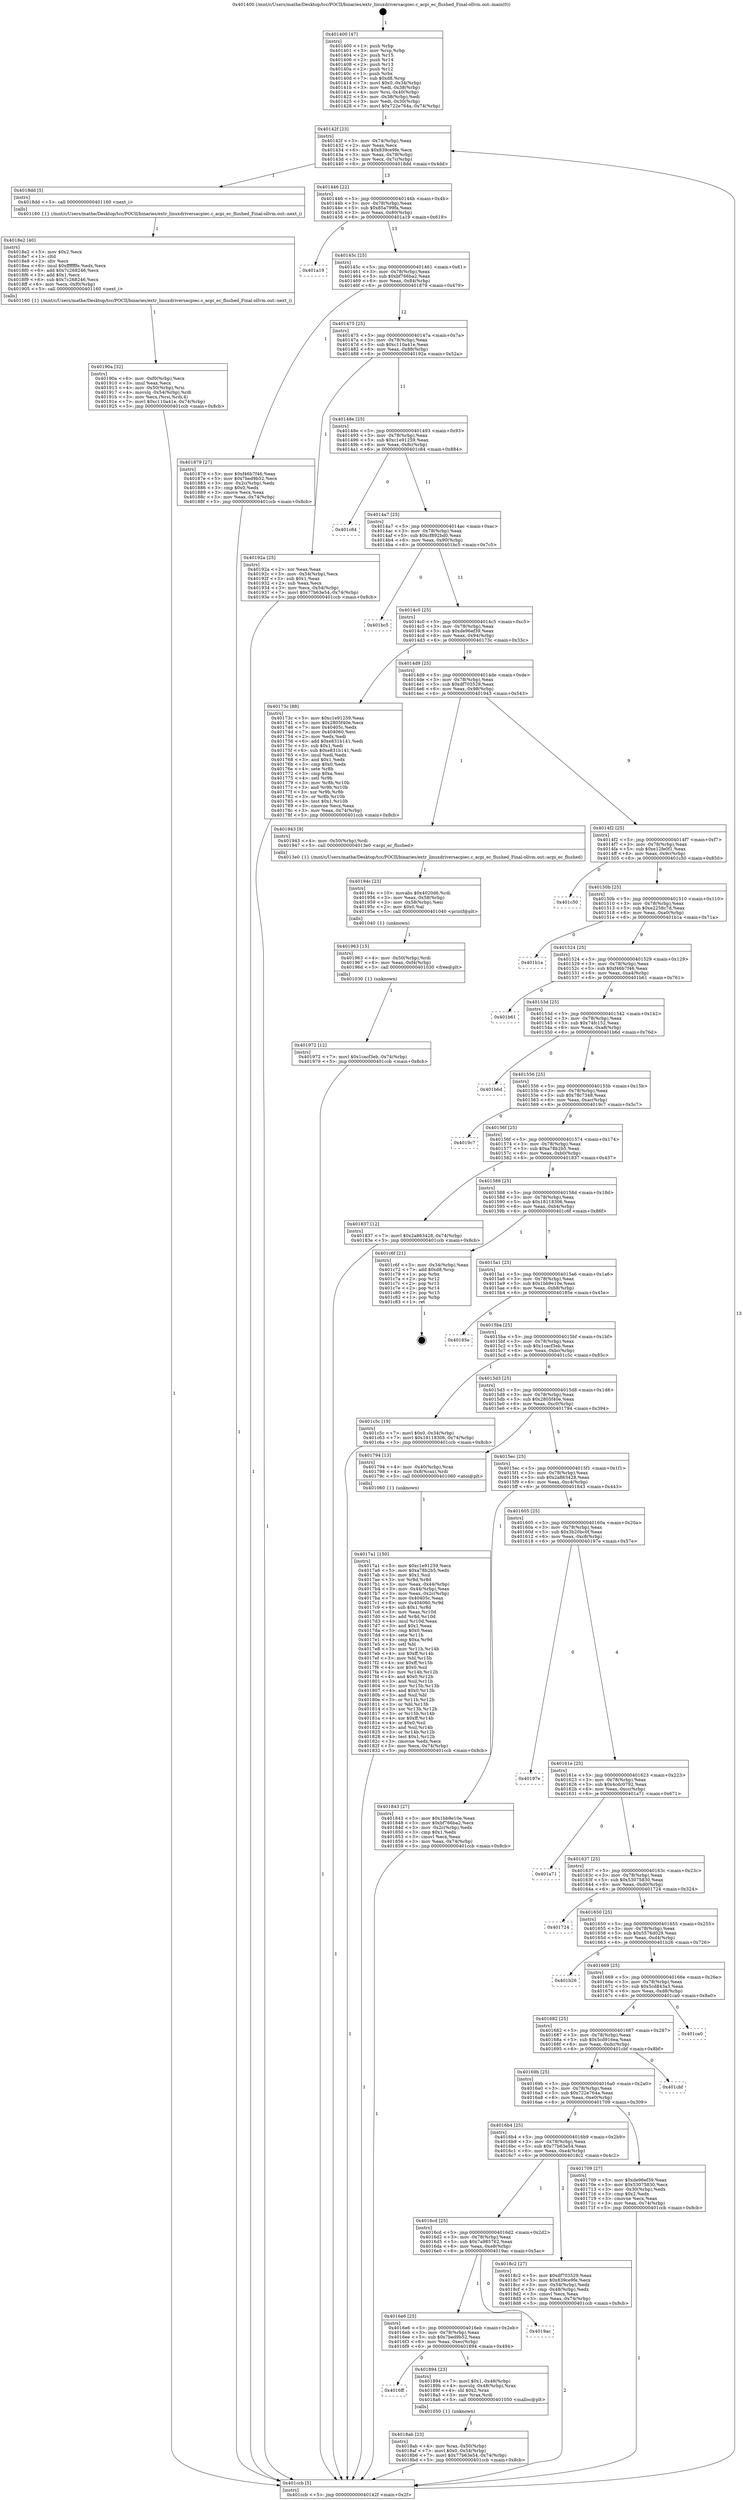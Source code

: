 digraph "0x401400" {
  label = "0x401400 (/mnt/c/Users/mathe/Desktop/tcc/POCII/binaries/extr_linuxdriversacpiec.c_acpi_ec_flushed_Final-ollvm.out::main(0))"
  labelloc = "t"
  node[shape=record]

  Entry [label="",width=0.3,height=0.3,shape=circle,fillcolor=black,style=filled]
  "0x40142f" [label="{
     0x40142f [23]\l
     | [instrs]\l
     &nbsp;&nbsp;0x40142f \<+3\>: mov -0x74(%rbp),%eax\l
     &nbsp;&nbsp;0x401432 \<+2\>: mov %eax,%ecx\l
     &nbsp;&nbsp;0x401434 \<+6\>: sub $0x839ce9fe,%ecx\l
     &nbsp;&nbsp;0x40143a \<+3\>: mov %eax,-0x78(%rbp)\l
     &nbsp;&nbsp;0x40143d \<+3\>: mov %ecx,-0x7c(%rbp)\l
     &nbsp;&nbsp;0x401440 \<+6\>: je 00000000004018dd \<main+0x4dd\>\l
  }"]
  "0x4018dd" [label="{
     0x4018dd [5]\l
     | [instrs]\l
     &nbsp;&nbsp;0x4018dd \<+5\>: call 0000000000401160 \<next_i\>\l
     | [calls]\l
     &nbsp;&nbsp;0x401160 \{1\} (/mnt/c/Users/mathe/Desktop/tcc/POCII/binaries/extr_linuxdriversacpiec.c_acpi_ec_flushed_Final-ollvm.out::next_i)\l
  }"]
  "0x401446" [label="{
     0x401446 [22]\l
     | [instrs]\l
     &nbsp;&nbsp;0x401446 \<+5\>: jmp 000000000040144b \<main+0x4b\>\l
     &nbsp;&nbsp;0x40144b \<+3\>: mov -0x78(%rbp),%eax\l
     &nbsp;&nbsp;0x40144e \<+5\>: sub $0x85a799fa,%eax\l
     &nbsp;&nbsp;0x401453 \<+3\>: mov %eax,-0x80(%rbp)\l
     &nbsp;&nbsp;0x401456 \<+6\>: je 0000000000401a19 \<main+0x619\>\l
  }"]
  Exit [label="",width=0.3,height=0.3,shape=circle,fillcolor=black,style=filled,peripheries=2]
  "0x401a19" [label="{
     0x401a19\l
  }", style=dashed]
  "0x40145c" [label="{
     0x40145c [25]\l
     | [instrs]\l
     &nbsp;&nbsp;0x40145c \<+5\>: jmp 0000000000401461 \<main+0x61\>\l
     &nbsp;&nbsp;0x401461 \<+3\>: mov -0x78(%rbp),%eax\l
     &nbsp;&nbsp;0x401464 \<+5\>: sub $0xbf766ba2,%eax\l
     &nbsp;&nbsp;0x401469 \<+6\>: mov %eax,-0x84(%rbp)\l
     &nbsp;&nbsp;0x40146f \<+6\>: je 0000000000401879 \<main+0x479\>\l
  }"]
  "0x401972" [label="{
     0x401972 [12]\l
     | [instrs]\l
     &nbsp;&nbsp;0x401972 \<+7\>: movl $0x1cacf3eb,-0x74(%rbp)\l
     &nbsp;&nbsp;0x401979 \<+5\>: jmp 0000000000401ccb \<main+0x8cb\>\l
  }"]
  "0x401879" [label="{
     0x401879 [27]\l
     | [instrs]\l
     &nbsp;&nbsp;0x401879 \<+5\>: mov $0xf46b7f46,%eax\l
     &nbsp;&nbsp;0x40187e \<+5\>: mov $0x7bed9b52,%ecx\l
     &nbsp;&nbsp;0x401883 \<+3\>: mov -0x2c(%rbp),%edx\l
     &nbsp;&nbsp;0x401886 \<+3\>: cmp $0x0,%edx\l
     &nbsp;&nbsp;0x401889 \<+3\>: cmove %ecx,%eax\l
     &nbsp;&nbsp;0x40188c \<+3\>: mov %eax,-0x74(%rbp)\l
     &nbsp;&nbsp;0x40188f \<+5\>: jmp 0000000000401ccb \<main+0x8cb\>\l
  }"]
  "0x401475" [label="{
     0x401475 [25]\l
     | [instrs]\l
     &nbsp;&nbsp;0x401475 \<+5\>: jmp 000000000040147a \<main+0x7a\>\l
     &nbsp;&nbsp;0x40147a \<+3\>: mov -0x78(%rbp),%eax\l
     &nbsp;&nbsp;0x40147d \<+5\>: sub $0xc110a41e,%eax\l
     &nbsp;&nbsp;0x401482 \<+6\>: mov %eax,-0x88(%rbp)\l
     &nbsp;&nbsp;0x401488 \<+6\>: je 000000000040192a \<main+0x52a\>\l
  }"]
  "0x401963" [label="{
     0x401963 [15]\l
     | [instrs]\l
     &nbsp;&nbsp;0x401963 \<+4\>: mov -0x50(%rbp),%rdi\l
     &nbsp;&nbsp;0x401967 \<+6\>: mov %eax,-0xf4(%rbp)\l
     &nbsp;&nbsp;0x40196d \<+5\>: call 0000000000401030 \<free@plt\>\l
     | [calls]\l
     &nbsp;&nbsp;0x401030 \{1\} (unknown)\l
  }"]
  "0x40192a" [label="{
     0x40192a [25]\l
     | [instrs]\l
     &nbsp;&nbsp;0x40192a \<+2\>: xor %eax,%eax\l
     &nbsp;&nbsp;0x40192c \<+3\>: mov -0x54(%rbp),%ecx\l
     &nbsp;&nbsp;0x40192f \<+3\>: sub $0x1,%eax\l
     &nbsp;&nbsp;0x401932 \<+2\>: sub %eax,%ecx\l
     &nbsp;&nbsp;0x401934 \<+3\>: mov %ecx,-0x54(%rbp)\l
     &nbsp;&nbsp;0x401937 \<+7\>: movl $0x77b63e54,-0x74(%rbp)\l
     &nbsp;&nbsp;0x40193e \<+5\>: jmp 0000000000401ccb \<main+0x8cb\>\l
  }"]
  "0x40148e" [label="{
     0x40148e [25]\l
     | [instrs]\l
     &nbsp;&nbsp;0x40148e \<+5\>: jmp 0000000000401493 \<main+0x93\>\l
     &nbsp;&nbsp;0x401493 \<+3\>: mov -0x78(%rbp),%eax\l
     &nbsp;&nbsp;0x401496 \<+5\>: sub $0xc1e91259,%eax\l
     &nbsp;&nbsp;0x40149b \<+6\>: mov %eax,-0x8c(%rbp)\l
     &nbsp;&nbsp;0x4014a1 \<+6\>: je 0000000000401c84 \<main+0x884\>\l
  }"]
  "0x40194c" [label="{
     0x40194c [23]\l
     | [instrs]\l
     &nbsp;&nbsp;0x40194c \<+10\>: movabs $0x4020d6,%rdi\l
     &nbsp;&nbsp;0x401956 \<+3\>: mov %eax,-0x58(%rbp)\l
     &nbsp;&nbsp;0x401959 \<+3\>: mov -0x58(%rbp),%esi\l
     &nbsp;&nbsp;0x40195c \<+2\>: mov $0x0,%al\l
     &nbsp;&nbsp;0x40195e \<+5\>: call 0000000000401040 \<printf@plt\>\l
     | [calls]\l
     &nbsp;&nbsp;0x401040 \{1\} (unknown)\l
  }"]
  "0x401c84" [label="{
     0x401c84\l
  }", style=dashed]
  "0x4014a7" [label="{
     0x4014a7 [25]\l
     | [instrs]\l
     &nbsp;&nbsp;0x4014a7 \<+5\>: jmp 00000000004014ac \<main+0xac\>\l
     &nbsp;&nbsp;0x4014ac \<+3\>: mov -0x78(%rbp),%eax\l
     &nbsp;&nbsp;0x4014af \<+5\>: sub $0xcf892bd0,%eax\l
     &nbsp;&nbsp;0x4014b4 \<+6\>: mov %eax,-0x90(%rbp)\l
     &nbsp;&nbsp;0x4014ba \<+6\>: je 0000000000401bc5 \<main+0x7c5\>\l
  }"]
  "0x40190a" [label="{
     0x40190a [32]\l
     | [instrs]\l
     &nbsp;&nbsp;0x40190a \<+6\>: mov -0xf0(%rbp),%ecx\l
     &nbsp;&nbsp;0x401910 \<+3\>: imul %eax,%ecx\l
     &nbsp;&nbsp;0x401913 \<+4\>: mov -0x50(%rbp),%rsi\l
     &nbsp;&nbsp;0x401917 \<+4\>: movslq -0x54(%rbp),%rdi\l
     &nbsp;&nbsp;0x40191b \<+3\>: mov %ecx,(%rsi,%rdi,4)\l
     &nbsp;&nbsp;0x40191e \<+7\>: movl $0xc110a41e,-0x74(%rbp)\l
     &nbsp;&nbsp;0x401925 \<+5\>: jmp 0000000000401ccb \<main+0x8cb\>\l
  }"]
  "0x401bc5" [label="{
     0x401bc5\l
  }", style=dashed]
  "0x4014c0" [label="{
     0x4014c0 [25]\l
     | [instrs]\l
     &nbsp;&nbsp;0x4014c0 \<+5\>: jmp 00000000004014c5 \<main+0xc5\>\l
     &nbsp;&nbsp;0x4014c5 \<+3\>: mov -0x78(%rbp),%eax\l
     &nbsp;&nbsp;0x4014c8 \<+5\>: sub $0xde96ef39,%eax\l
     &nbsp;&nbsp;0x4014cd \<+6\>: mov %eax,-0x94(%rbp)\l
     &nbsp;&nbsp;0x4014d3 \<+6\>: je 000000000040173c \<main+0x33c\>\l
  }"]
  "0x4018e2" [label="{
     0x4018e2 [40]\l
     | [instrs]\l
     &nbsp;&nbsp;0x4018e2 \<+5\>: mov $0x2,%ecx\l
     &nbsp;&nbsp;0x4018e7 \<+1\>: cltd\l
     &nbsp;&nbsp;0x4018e8 \<+2\>: idiv %ecx\l
     &nbsp;&nbsp;0x4018ea \<+6\>: imul $0xfffffffe,%edx,%ecx\l
     &nbsp;&nbsp;0x4018f0 \<+6\>: add $0x7c268246,%ecx\l
     &nbsp;&nbsp;0x4018f6 \<+3\>: add $0x1,%ecx\l
     &nbsp;&nbsp;0x4018f9 \<+6\>: sub $0x7c268246,%ecx\l
     &nbsp;&nbsp;0x4018ff \<+6\>: mov %ecx,-0xf0(%rbp)\l
     &nbsp;&nbsp;0x401905 \<+5\>: call 0000000000401160 \<next_i\>\l
     | [calls]\l
     &nbsp;&nbsp;0x401160 \{1\} (/mnt/c/Users/mathe/Desktop/tcc/POCII/binaries/extr_linuxdriversacpiec.c_acpi_ec_flushed_Final-ollvm.out::next_i)\l
  }"]
  "0x40173c" [label="{
     0x40173c [88]\l
     | [instrs]\l
     &nbsp;&nbsp;0x40173c \<+5\>: mov $0xc1e91259,%eax\l
     &nbsp;&nbsp;0x401741 \<+5\>: mov $0x2805f40e,%ecx\l
     &nbsp;&nbsp;0x401746 \<+7\>: mov 0x40405c,%edx\l
     &nbsp;&nbsp;0x40174d \<+7\>: mov 0x404060,%esi\l
     &nbsp;&nbsp;0x401754 \<+2\>: mov %edx,%edi\l
     &nbsp;&nbsp;0x401756 \<+6\>: add $0xe831b141,%edi\l
     &nbsp;&nbsp;0x40175c \<+3\>: sub $0x1,%edi\l
     &nbsp;&nbsp;0x40175f \<+6\>: sub $0xe831b141,%edi\l
     &nbsp;&nbsp;0x401765 \<+3\>: imul %edi,%edx\l
     &nbsp;&nbsp;0x401768 \<+3\>: and $0x1,%edx\l
     &nbsp;&nbsp;0x40176b \<+3\>: cmp $0x0,%edx\l
     &nbsp;&nbsp;0x40176e \<+4\>: sete %r8b\l
     &nbsp;&nbsp;0x401772 \<+3\>: cmp $0xa,%esi\l
     &nbsp;&nbsp;0x401775 \<+4\>: setl %r9b\l
     &nbsp;&nbsp;0x401779 \<+3\>: mov %r8b,%r10b\l
     &nbsp;&nbsp;0x40177c \<+3\>: and %r9b,%r10b\l
     &nbsp;&nbsp;0x40177f \<+3\>: xor %r9b,%r8b\l
     &nbsp;&nbsp;0x401782 \<+3\>: or %r8b,%r10b\l
     &nbsp;&nbsp;0x401785 \<+4\>: test $0x1,%r10b\l
     &nbsp;&nbsp;0x401789 \<+3\>: cmovne %ecx,%eax\l
     &nbsp;&nbsp;0x40178c \<+3\>: mov %eax,-0x74(%rbp)\l
     &nbsp;&nbsp;0x40178f \<+5\>: jmp 0000000000401ccb \<main+0x8cb\>\l
  }"]
  "0x4014d9" [label="{
     0x4014d9 [25]\l
     | [instrs]\l
     &nbsp;&nbsp;0x4014d9 \<+5\>: jmp 00000000004014de \<main+0xde\>\l
     &nbsp;&nbsp;0x4014de \<+3\>: mov -0x78(%rbp),%eax\l
     &nbsp;&nbsp;0x4014e1 \<+5\>: sub $0xdf703529,%eax\l
     &nbsp;&nbsp;0x4014e6 \<+6\>: mov %eax,-0x98(%rbp)\l
     &nbsp;&nbsp;0x4014ec \<+6\>: je 0000000000401943 \<main+0x543\>\l
  }"]
  "0x4018ab" [label="{
     0x4018ab [23]\l
     | [instrs]\l
     &nbsp;&nbsp;0x4018ab \<+4\>: mov %rax,-0x50(%rbp)\l
     &nbsp;&nbsp;0x4018af \<+7\>: movl $0x0,-0x54(%rbp)\l
     &nbsp;&nbsp;0x4018b6 \<+7\>: movl $0x77b63e54,-0x74(%rbp)\l
     &nbsp;&nbsp;0x4018bd \<+5\>: jmp 0000000000401ccb \<main+0x8cb\>\l
  }"]
  "0x401943" [label="{
     0x401943 [9]\l
     | [instrs]\l
     &nbsp;&nbsp;0x401943 \<+4\>: mov -0x50(%rbp),%rdi\l
     &nbsp;&nbsp;0x401947 \<+5\>: call 00000000004013e0 \<acpi_ec_flushed\>\l
     | [calls]\l
     &nbsp;&nbsp;0x4013e0 \{1\} (/mnt/c/Users/mathe/Desktop/tcc/POCII/binaries/extr_linuxdriversacpiec.c_acpi_ec_flushed_Final-ollvm.out::acpi_ec_flushed)\l
  }"]
  "0x4014f2" [label="{
     0x4014f2 [25]\l
     | [instrs]\l
     &nbsp;&nbsp;0x4014f2 \<+5\>: jmp 00000000004014f7 \<main+0xf7\>\l
     &nbsp;&nbsp;0x4014f7 \<+3\>: mov -0x78(%rbp),%eax\l
     &nbsp;&nbsp;0x4014fa \<+5\>: sub $0xe12fe0f1,%eax\l
     &nbsp;&nbsp;0x4014ff \<+6\>: mov %eax,-0x9c(%rbp)\l
     &nbsp;&nbsp;0x401505 \<+6\>: je 0000000000401c50 \<main+0x850\>\l
  }"]
  "0x4016ff" [label="{
     0x4016ff\l
  }", style=dashed]
  "0x401c50" [label="{
     0x401c50\l
  }", style=dashed]
  "0x40150b" [label="{
     0x40150b [25]\l
     | [instrs]\l
     &nbsp;&nbsp;0x40150b \<+5\>: jmp 0000000000401510 \<main+0x110\>\l
     &nbsp;&nbsp;0x401510 \<+3\>: mov -0x78(%rbp),%eax\l
     &nbsp;&nbsp;0x401513 \<+5\>: sub $0xe2258c7d,%eax\l
     &nbsp;&nbsp;0x401518 \<+6\>: mov %eax,-0xa0(%rbp)\l
     &nbsp;&nbsp;0x40151e \<+6\>: je 0000000000401b1a \<main+0x71a\>\l
  }"]
  "0x401894" [label="{
     0x401894 [23]\l
     | [instrs]\l
     &nbsp;&nbsp;0x401894 \<+7\>: movl $0x1,-0x48(%rbp)\l
     &nbsp;&nbsp;0x40189b \<+4\>: movslq -0x48(%rbp),%rax\l
     &nbsp;&nbsp;0x40189f \<+4\>: shl $0x2,%rax\l
     &nbsp;&nbsp;0x4018a3 \<+3\>: mov %rax,%rdi\l
     &nbsp;&nbsp;0x4018a6 \<+5\>: call 0000000000401050 \<malloc@plt\>\l
     | [calls]\l
     &nbsp;&nbsp;0x401050 \{1\} (unknown)\l
  }"]
  "0x401b1a" [label="{
     0x401b1a\l
  }", style=dashed]
  "0x401524" [label="{
     0x401524 [25]\l
     | [instrs]\l
     &nbsp;&nbsp;0x401524 \<+5\>: jmp 0000000000401529 \<main+0x129\>\l
     &nbsp;&nbsp;0x401529 \<+3\>: mov -0x78(%rbp),%eax\l
     &nbsp;&nbsp;0x40152c \<+5\>: sub $0xf46b7f46,%eax\l
     &nbsp;&nbsp;0x401531 \<+6\>: mov %eax,-0xa4(%rbp)\l
     &nbsp;&nbsp;0x401537 \<+6\>: je 0000000000401b61 \<main+0x761\>\l
  }"]
  "0x4016e6" [label="{
     0x4016e6 [25]\l
     | [instrs]\l
     &nbsp;&nbsp;0x4016e6 \<+5\>: jmp 00000000004016eb \<main+0x2eb\>\l
     &nbsp;&nbsp;0x4016eb \<+3\>: mov -0x78(%rbp),%eax\l
     &nbsp;&nbsp;0x4016ee \<+5\>: sub $0x7bed9b52,%eax\l
     &nbsp;&nbsp;0x4016f3 \<+6\>: mov %eax,-0xec(%rbp)\l
     &nbsp;&nbsp;0x4016f9 \<+6\>: je 0000000000401894 \<main+0x494\>\l
  }"]
  "0x401b61" [label="{
     0x401b61\l
  }", style=dashed]
  "0x40153d" [label="{
     0x40153d [25]\l
     | [instrs]\l
     &nbsp;&nbsp;0x40153d \<+5\>: jmp 0000000000401542 \<main+0x142\>\l
     &nbsp;&nbsp;0x401542 \<+3\>: mov -0x78(%rbp),%eax\l
     &nbsp;&nbsp;0x401545 \<+5\>: sub $0x74fc152,%eax\l
     &nbsp;&nbsp;0x40154a \<+6\>: mov %eax,-0xa8(%rbp)\l
     &nbsp;&nbsp;0x401550 \<+6\>: je 0000000000401b6d \<main+0x76d\>\l
  }"]
  "0x4019ac" [label="{
     0x4019ac\l
  }", style=dashed]
  "0x401b6d" [label="{
     0x401b6d\l
  }", style=dashed]
  "0x401556" [label="{
     0x401556 [25]\l
     | [instrs]\l
     &nbsp;&nbsp;0x401556 \<+5\>: jmp 000000000040155b \<main+0x15b\>\l
     &nbsp;&nbsp;0x40155b \<+3\>: mov -0x78(%rbp),%eax\l
     &nbsp;&nbsp;0x40155e \<+5\>: sub $0x78c7348,%eax\l
     &nbsp;&nbsp;0x401563 \<+6\>: mov %eax,-0xac(%rbp)\l
     &nbsp;&nbsp;0x401569 \<+6\>: je 00000000004019c7 \<main+0x5c7\>\l
  }"]
  "0x4016cd" [label="{
     0x4016cd [25]\l
     | [instrs]\l
     &nbsp;&nbsp;0x4016cd \<+5\>: jmp 00000000004016d2 \<main+0x2d2\>\l
     &nbsp;&nbsp;0x4016d2 \<+3\>: mov -0x78(%rbp),%eax\l
     &nbsp;&nbsp;0x4016d5 \<+5\>: sub $0x7a985762,%eax\l
     &nbsp;&nbsp;0x4016da \<+6\>: mov %eax,-0xe8(%rbp)\l
     &nbsp;&nbsp;0x4016e0 \<+6\>: je 00000000004019ac \<main+0x5ac\>\l
  }"]
  "0x4019c7" [label="{
     0x4019c7\l
  }", style=dashed]
  "0x40156f" [label="{
     0x40156f [25]\l
     | [instrs]\l
     &nbsp;&nbsp;0x40156f \<+5\>: jmp 0000000000401574 \<main+0x174\>\l
     &nbsp;&nbsp;0x401574 \<+3\>: mov -0x78(%rbp),%eax\l
     &nbsp;&nbsp;0x401577 \<+5\>: sub $0xa78b2b5,%eax\l
     &nbsp;&nbsp;0x40157c \<+6\>: mov %eax,-0xb0(%rbp)\l
     &nbsp;&nbsp;0x401582 \<+6\>: je 0000000000401837 \<main+0x437\>\l
  }"]
  "0x4018c2" [label="{
     0x4018c2 [27]\l
     | [instrs]\l
     &nbsp;&nbsp;0x4018c2 \<+5\>: mov $0xdf703529,%eax\l
     &nbsp;&nbsp;0x4018c7 \<+5\>: mov $0x839ce9fe,%ecx\l
     &nbsp;&nbsp;0x4018cc \<+3\>: mov -0x54(%rbp),%edx\l
     &nbsp;&nbsp;0x4018cf \<+3\>: cmp -0x48(%rbp),%edx\l
     &nbsp;&nbsp;0x4018d2 \<+3\>: cmovl %ecx,%eax\l
     &nbsp;&nbsp;0x4018d5 \<+3\>: mov %eax,-0x74(%rbp)\l
     &nbsp;&nbsp;0x4018d8 \<+5\>: jmp 0000000000401ccb \<main+0x8cb\>\l
  }"]
  "0x401837" [label="{
     0x401837 [12]\l
     | [instrs]\l
     &nbsp;&nbsp;0x401837 \<+7\>: movl $0x2a863428,-0x74(%rbp)\l
     &nbsp;&nbsp;0x40183e \<+5\>: jmp 0000000000401ccb \<main+0x8cb\>\l
  }"]
  "0x401588" [label="{
     0x401588 [25]\l
     | [instrs]\l
     &nbsp;&nbsp;0x401588 \<+5\>: jmp 000000000040158d \<main+0x18d\>\l
     &nbsp;&nbsp;0x40158d \<+3\>: mov -0x78(%rbp),%eax\l
     &nbsp;&nbsp;0x401590 \<+5\>: sub $0x18118306,%eax\l
     &nbsp;&nbsp;0x401595 \<+6\>: mov %eax,-0xb4(%rbp)\l
     &nbsp;&nbsp;0x40159b \<+6\>: je 0000000000401c6f \<main+0x86f\>\l
  }"]
  "0x4017a1" [label="{
     0x4017a1 [150]\l
     | [instrs]\l
     &nbsp;&nbsp;0x4017a1 \<+5\>: mov $0xc1e91259,%ecx\l
     &nbsp;&nbsp;0x4017a6 \<+5\>: mov $0xa78b2b5,%edx\l
     &nbsp;&nbsp;0x4017ab \<+3\>: mov $0x1,%sil\l
     &nbsp;&nbsp;0x4017ae \<+3\>: xor %r8d,%r8d\l
     &nbsp;&nbsp;0x4017b1 \<+3\>: mov %eax,-0x44(%rbp)\l
     &nbsp;&nbsp;0x4017b4 \<+3\>: mov -0x44(%rbp),%eax\l
     &nbsp;&nbsp;0x4017b7 \<+3\>: mov %eax,-0x2c(%rbp)\l
     &nbsp;&nbsp;0x4017ba \<+7\>: mov 0x40405c,%eax\l
     &nbsp;&nbsp;0x4017c1 \<+8\>: mov 0x404060,%r9d\l
     &nbsp;&nbsp;0x4017c9 \<+4\>: sub $0x1,%r8d\l
     &nbsp;&nbsp;0x4017cd \<+3\>: mov %eax,%r10d\l
     &nbsp;&nbsp;0x4017d0 \<+3\>: add %r8d,%r10d\l
     &nbsp;&nbsp;0x4017d3 \<+4\>: imul %r10d,%eax\l
     &nbsp;&nbsp;0x4017d7 \<+3\>: and $0x1,%eax\l
     &nbsp;&nbsp;0x4017da \<+3\>: cmp $0x0,%eax\l
     &nbsp;&nbsp;0x4017dd \<+4\>: sete %r11b\l
     &nbsp;&nbsp;0x4017e1 \<+4\>: cmp $0xa,%r9d\l
     &nbsp;&nbsp;0x4017e5 \<+3\>: setl %bl\l
     &nbsp;&nbsp;0x4017e8 \<+3\>: mov %r11b,%r14b\l
     &nbsp;&nbsp;0x4017eb \<+4\>: xor $0xff,%r14b\l
     &nbsp;&nbsp;0x4017ef \<+3\>: mov %bl,%r15b\l
     &nbsp;&nbsp;0x4017f2 \<+4\>: xor $0xff,%r15b\l
     &nbsp;&nbsp;0x4017f6 \<+4\>: xor $0x0,%sil\l
     &nbsp;&nbsp;0x4017fa \<+3\>: mov %r14b,%r12b\l
     &nbsp;&nbsp;0x4017fd \<+4\>: and $0x0,%r12b\l
     &nbsp;&nbsp;0x401801 \<+3\>: and %sil,%r11b\l
     &nbsp;&nbsp;0x401804 \<+3\>: mov %r15b,%r13b\l
     &nbsp;&nbsp;0x401807 \<+4\>: and $0x0,%r13b\l
     &nbsp;&nbsp;0x40180b \<+3\>: and %sil,%bl\l
     &nbsp;&nbsp;0x40180e \<+3\>: or %r11b,%r12b\l
     &nbsp;&nbsp;0x401811 \<+3\>: or %bl,%r13b\l
     &nbsp;&nbsp;0x401814 \<+3\>: xor %r13b,%r12b\l
     &nbsp;&nbsp;0x401817 \<+3\>: or %r15b,%r14b\l
     &nbsp;&nbsp;0x40181a \<+4\>: xor $0xff,%r14b\l
     &nbsp;&nbsp;0x40181e \<+4\>: or $0x0,%sil\l
     &nbsp;&nbsp;0x401822 \<+3\>: and %sil,%r14b\l
     &nbsp;&nbsp;0x401825 \<+3\>: or %r14b,%r12b\l
     &nbsp;&nbsp;0x401828 \<+4\>: test $0x1,%r12b\l
     &nbsp;&nbsp;0x40182c \<+3\>: cmovne %edx,%ecx\l
     &nbsp;&nbsp;0x40182f \<+3\>: mov %ecx,-0x74(%rbp)\l
     &nbsp;&nbsp;0x401832 \<+5\>: jmp 0000000000401ccb \<main+0x8cb\>\l
  }"]
  "0x401c6f" [label="{
     0x401c6f [21]\l
     | [instrs]\l
     &nbsp;&nbsp;0x401c6f \<+3\>: mov -0x34(%rbp),%eax\l
     &nbsp;&nbsp;0x401c72 \<+7\>: add $0xd8,%rsp\l
     &nbsp;&nbsp;0x401c79 \<+1\>: pop %rbx\l
     &nbsp;&nbsp;0x401c7a \<+2\>: pop %r12\l
     &nbsp;&nbsp;0x401c7c \<+2\>: pop %r13\l
     &nbsp;&nbsp;0x401c7e \<+2\>: pop %r14\l
     &nbsp;&nbsp;0x401c80 \<+2\>: pop %r15\l
     &nbsp;&nbsp;0x401c82 \<+1\>: pop %rbp\l
     &nbsp;&nbsp;0x401c83 \<+1\>: ret\l
  }"]
  "0x4015a1" [label="{
     0x4015a1 [25]\l
     | [instrs]\l
     &nbsp;&nbsp;0x4015a1 \<+5\>: jmp 00000000004015a6 \<main+0x1a6\>\l
     &nbsp;&nbsp;0x4015a6 \<+3\>: mov -0x78(%rbp),%eax\l
     &nbsp;&nbsp;0x4015a9 \<+5\>: sub $0x1bb9e10e,%eax\l
     &nbsp;&nbsp;0x4015ae \<+6\>: mov %eax,-0xb8(%rbp)\l
     &nbsp;&nbsp;0x4015b4 \<+6\>: je 000000000040185e \<main+0x45e\>\l
  }"]
  "0x401400" [label="{
     0x401400 [47]\l
     | [instrs]\l
     &nbsp;&nbsp;0x401400 \<+1\>: push %rbp\l
     &nbsp;&nbsp;0x401401 \<+3\>: mov %rsp,%rbp\l
     &nbsp;&nbsp;0x401404 \<+2\>: push %r15\l
     &nbsp;&nbsp;0x401406 \<+2\>: push %r14\l
     &nbsp;&nbsp;0x401408 \<+2\>: push %r13\l
     &nbsp;&nbsp;0x40140a \<+2\>: push %r12\l
     &nbsp;&nbsp;0x40140c \<+1\>: push %rbx\l
     &nbsp;&nbsp;0x40140d \<+7\>: sub $0xd8,%rsp\l
     &nbsp;&nbsp;0x401414 \<+7\>: movl $0x0,-0x34(%rbp)\l
     &nbsp;&nbsp;0x40141b \<+3\>: mov %edi,-0x38(%rbp)\l
     &nbsp;&nbsp;0x40141e \<+4\>: mov %rsi,-0x40(%rbp)\l
     &nbsp;&nbsp;0x401422 \<+3\>: mov -0x38(%rbp),%edi\l
     &nbsp;&nbsp;0x401425 \<+3\>: mov %edi,-0x30(%rbp)\l
     &nbsp;&nbsp;0x401428 \<+7\>: movl $0x722e764a,-0x74(%rbp)\l
  }"]
  "0x40185e" [label="{
     0x40185e\l
  }", style=dashed]
  "0x4015ba" [label="{
     0x4015ba [25]\l
     | [instrs]\l
     &nbsp;&nbsp;0x4015ba \<+5\>: jmp 00000000004015bf \<main+0x1bf\>\l
     &nbsp;&nbsp;0x4015bf \<+3\>: mov -0x78(%rbp),%eax\l
     &nbsp;&nbsp;0x4015c2 \<+5\>: sub $0x1cacf3eb,%eax\l
     &nbsp;&nbsp;0x4015c7 \<+6\>: mov %eax,-0xbc(%rbp)\l
     &nbsp;&nbsp;0x4015cd \<+6\>: je 0000000000401c5c \<main+0x85c\>\l
  }"]
  "0x401ccb" [label="{
     0x401ccb [5]\l
     | [instrs]\l
     &nbsp;&nbsp;0x401ccb \<+5\>: jmp 000000000040142f \<main+0x2f\>\l
  }"]
  "0x401c5c" [label="{
     0x401c5c [19]\l
     | [instrs]\l
     &nbsp;&nbsp;0x401c5c \<+7\>: movl $0x0,-0x34(%rbp)\l
     &nbsp;&nbsp;0x401c63 \<+7\>: movl $0x18118306,-0x74(%rbp)\l
     &nbsp;&nbsp;0x401c6a \<+5\>: jmp 0000000000401ccb \<main+0x8cb\>\l
  }"]
  "0x4015d3" [label="{
     0x4015d3 [25]\l
     | [instrs]\l
     &nbsp;&nbsp;0x4015d3 \<+5\>: jmp 00000000004015d8 \<main+0x1d8\>\l
     &nbsp;&nbsp;0x4015d8 \<+3\>: mov -0x78(%rbp),%eax\l
     &nbsp;&nbsp;0x4015db \<+5\>: sub $0x2805f40e,%eax\l
     &nbsp;&nbsp;0x4015e0 \<+6\>: mov %eax,-0xc0(%rbp)\l
     &nbsp;&nbsp;0x4015e6 \<+6\>: je 0000000000401794 \<main+0x394\>\l
  }"]
  "0x4016b4" [label="{
     0x4016b4 [25]\l
     | [instrs]\l
     &nbsp;&nbsp;0x4016b4 \<+5\>: jmp 00000000004016b9 \<main+0x2b9\>\l
     &nbsp;&nbsp;0x4016b9 \<+3\>: mov -0x78(%rbp),%eax\l
     &nbsp;&nbsp;0x4016bc \<+5\>: sub $0x77b63e54,%eax\l
     &nbsp;&nbsp;0x4016c1 \<+6\>: mov %eax,-0xe4(%rbp)\l
     &nbsp;&nbsp;0x4016c7 \<+6\>: je 00000000004018c2 \<main+0x4c2\>\l
  }"]
  "0x401794" [label="{
     0x401794 [13]\l
     | [instrs]\l
     &nbsp;&nbsp;0x401794 \<+4\>: mov -0x40(%rbp),%rax\l
     &nbsp;&nbsp;0x401798 \<+4\>: mov 0x8(%rax),%rdi\l
     &nbsp;&nbsp;0x40179c \<+5\>: call 0000000000401060 \<atoi@plt\>\l
     | [calls]\l
     &nbsp;&nbsp;0x401060 \{1\} (unknown)\l
  }"]
  "0x4015ec" [label="{
     0x4015ec [25]\l
     | [instrs]\l
     &nbsp;&nbsp;0x4015ec \<+5\>: jmp 00000000004015f1 \<main+0x1f1\>\l
     &nbsp;&nbsp;0x4015f1 \<+3\>: mov -0x78(%rbp),%eax\l
     &nbsp;&nbsp;0x4015f4 \<+5\>: sub $0x2a863428,%eax\l
     &nbsp;&nbsp;0x4015f9 \<+6\>: mov %eax,-0xc4(%rbp)\l
     &nbsp;&nbsp;0x4015ff \<+6\>: je 0000000000401843 \<main+0x443\>\l
  }"]
  "0x401709" [label="{
     0x401709 [27]\l
     | [instrs]\l
     &nbsp;&nbsp;0x401709 \<+5\>: mov $0xde96ef39,%eax\l
     &nbsp;&nbsp;0x40170e \<+5\>: mov $0x53075830,%ecx\l
     &nbsp;&nbsp;0x401713 \<+3\>: mov -0x30(%rbp),%edx\l
     &nbsp;&nbsp;0x401716 \<+3\>: cmp $0x2,%edx\l
     &nbsp;&nbsp;0x401719 \<+3\>: cmovne %ecx,%eax\l
     &nbsp;&nbsp;0x40171c \<+3\>: mov %eax,-0x74(%rbp)\l
     &nbsp;&nbsp;0x40171f \<+5\>: jmp 0000000000401ccb \<main+0x8cb\>\l
  }"]
  "0x401843" [label="{
     0x401843 [27]\l
     | [instrs]\l
     &nbsp;&nbsp;0x401843 \<+5\>: mov $0x1bb9e10e,%eax\l
     &nbsp;&nbsp;0x401848 \<+5\>: mov $0xbf766ba2,%ecx\l
     &nbsp;&nbsp;0x40184d \<+3\>: mov -0x2c(%rbp),%edx\l
     &nbsp;&nbsp;0x401850 \<+3\>: cmp $0x1,%edx\l
     &nbsp;&nbsp;0x401853 \<+3\>: cmovl %ecx,%eax\l
     &nbsp;&nbsp;0x401856 \<+3\>: mov %eax,-0x74(%rbp)\l
     &nbsp;&nbsp;0x401859 \<+5\>: jmp 0000000000401ccb \<main+0x8cb\>\l
  }"]
  "0x401605" [label="{
     0x401605 [25]\l
     | [instrs]\l
     &nbsp;&nbsp;0x401605 \<+5\>: jmp 000000000040160a \<main+0x20a\>\l
     &nbsp;&nbsp;0x40160a \<+3\>: mov -0x78(%rbp),%eax\l
     &nbsp;&nbsp;0x40160d \<+5\>: sub $0x3b20bc0f,%eax\l
     &nbsp;&nbsp;0x401612 \<+6\>: mov %eax,-0xc8(%rbp)\l
     &nbsp;&nbsp;0x401618 \<+6\>: je 000000000040197e \<main+0x57e\>\l
  }"]
  "0x40169b" [label="{
     0x40169b [25]\l
     | [instrs]\l
     &nbsp;&nbsp;0x40169b \<+5\>: jmp 00000000004016a0 \<main+0x2a0\>\l
     &nbsp;&nbsp;0x4016a0 \<+3\>: mov -0x78(%rbp),%eax\l
     &nbsp;&nbsp;0x4016a3 \<+5\>: sub $0x722e764a,%eax\l
     &nbsp;&nbsp;0x4016a8 \<+6\>: mov %eax,-0xe0(%rbp)\l
     &nbsp;&nbsp;0x4016ae \<+6\>: je 0000000000401709 \<main+0x309\>\l
  }"]
  "0x40197e" [label="{
     0x40197e\l
  }", style=dashed]
  "0x40161e" [label="{
     0x40161e [25]\l
     | [instrs]\l
     &nbsp;&nbsp;0x40161e \<+5\>: jmp 0000000000401623 \<main+0x223\>\l
     &nbsp;&nbsp;0x401623 \<+3\>: mov -0x78(%rbp),%eax\l
     &nbsp;&nbsp;0x401626 \<+5\>: sub $0x4cdc0792,%eax\l
     &nbsp;&nbsp;0x40162b \<+6\>: mov %eax,-0xcc(%rbp)\l
     &nbsp;&nbsp;0x401631 \<+6\>: je 0000000000401a71 \<main+0x671\>\l
  }"]
  "0x401cbf" [label="{
     0x401cbf\l
  }", style=dashed]
  "0x401a71" [label="{
     0x401a71\l
  }", style=dashed]
  "0x401637" [label="{
     0x401637 [25]\l
     | [instrs]\l
     &nbsp;&nbsp;0x401637 \<+5\>: jmp 000000000040163c \<main+0x23c\>\l
     &nbsp;&nbsp;0x40163c \<+3\>: mov -0x78(%rbp),%eax\l
     &nbsp;&nbsp;0x40163f \<+5\>: sub $0x53075830,%eax\l
     &nbsp;&nbsp;0x401644 \<+6\>: mov %eax,-0xd0(%rbp)\l
     &nbsp;&nbsp;0x40164a \<+6\>: je 0000000000401724 \<main+0x324\>\l
  }"]
  "0x401682" [label="{
     0x401682 [25]\l
     | [instrs]\l
     &nbsp;&nbsp;0x401682 \<+5\>: jmp 0000000000401687 \<main+0x287\>\l
     &nbsp;&nbsp;0x401687 \<+3\>: mov -0x78(%rbp),%eax\l
     &nbsp;&nbsp;0x40168a \<+5\>: sub $0x5cd916ea,%eax\l
     &nbsp;&nbsp;0x40168f \<+6\>: mov %eax,-0xdc(%rbp)\l
     &nbsp;&nbsp;0x401695 \<+6\>: je 0000000000401cbf \<main+0x8bf\>\l
  }"]
  "0x401724" [label="{
     0x401724\l
  }", style=dashed]
  "0x401650" [label="{
     0x401650 [25]\l
     | [instrs]\l
     &nbsp;&nbsp;0x401650 \<+5\>: jmp 0000000000401655 \<main+0x255\>\l
     &nbsp;&nbsp;0x401655 \<+3\>: mov -0x78(%rbp),%eax\l
     &nbsp;&nbsp;0x401658 \<+5\>: sub $0x5576d029,%eax\l
     &nbsp;&nbsp;0x40165d \<+6\>: mov %eax,-0xd4(%rbp)\l
     &nbsp;&nbsp;0x401663 \<+6\>: je 0000000000401b26 \<main+0x726\>\l
  }"]
  "0x401ca0" [label="{
     0x401ca0\l
  }", style=dashed]
  "0x401b26" [label="{
     0x401b26\l
  }", style=dashed]
  "0x401669" [label="{
     0x401669 [25]\l
     | [instrs]\l
     &nbsp;&nbsp;0x401669 \<+5\>: jmp 000000000040166e \<main+0x26e\>\l
     &nbsp;&nbsp;0x40166e \<+3\>: mov -0x78(%rbp),%eax\l
     &nbsp;&nbsp;0x401671 \<+5\>: sub $0x5cd843a3,%eax\l
     &nbsp;&nbsp;0x401676 \<+6\>: mov %eax,-0xd8(%rbp)\l
     &nbsp;&nbsp;0x40167c \<+6\>: je 0000000000401ca0 \<main+0x8a0\>\l
  }"]
  Entry -> "0x401400" [label=" 1"]
  "0x40142f" -> "0x4018dd" [label=" 1"]
  "0x40142f" -> "0x401446" [label=" 13"]
  "0x401c6f" -> Exit [label=" 1"]
  "0x401446" -> "0x401a19" [label=" 0"]
  "0x401446" -> "0x40145c" [label=" 13"]
  "0x401c5c" -> "0x401ccb" [label=" 1"]
  "0x40145c" -> "0x401879" [label=" 1"]
  "0x40145c" -> "0x401475" [label=" 12"]
  "0x401972" -> "0x401ccb" [label=" 1"]
  "0x401475" -> "0x40192a" [label=" 1"]
  "0x401475" -> "0x40148e" [label=" 11"]
  "0x401963" -> "0x401972" [label=" 1"]
  "0x40148e" -> "0x401c84" [label=" 0"]
  "0x40148e" -> "0x4014a7" [label=" 11"]
  "0x40194c" -> "0x401963" [label=" 1"]
  "0x4014a7" -> "0x401bc5" [label=" 0"]
  "0x4014a7" -> "0x4014c0" [label=" 11"]
  "0x401943" -> "0x40194c" [label=" 1"]
  "0x4014c0" -> "0x40173c" [label=" 1"]
  "0x4014c0" -> "0x4014d9" [label=" 10"]
  "0x40192a" -> "0x401ccb" [label=" 1"]
  "0x4014d9" -> "0x401943" [label=" 1"]
  "0x4014d9" -> "0x4014f2" [label=" 9"]
  "0x40190a" -> "0x401ccb" [label=" 1"]
  "0x4014f2" -> "0x401c50" [label=" 0"]
  "0x4014f2" -> "0x40150b" [label=" 9"]
  "0x4018e2" -> "0x40190a" [label=" 1"]
  "0x40150b" -> "0x401b1a" [label=" 0"]
  "0x40150b" -> "0x401524" [label=" 9"]
  "0x4018dd" -> "0x4018e2" [label=" 1"]
  "0x401524" -> "0x401b61" [label=" 0"]
  "0x401524" -> "0x40153d" [label=" 9"]
  "0x4018ab" -> "0x401ccb" [label=" 1"]
  "0x40153d" -> "0x401b6d" [label=" 0"]
  "0x40153d" -> "0x401556" [label=" 9"]
  "0x401894" -> "0x4018ab" [label=" 1"]
  "0x401556" -> "0x4019c7" [label=" 0"]
  "0x401556" -> "0x40156f" [label=" 9"]
  "0x4016e6" -> "0x401894" [label=" 1"]
  "0x40156f" -> "0x401837" [label=" 1"]
  "0x40156f" -> "0x401588" [label=" 8"]
  "0x4018c2" -> "0x401ccb" [label=" 2"]
  "0x401588" -> "0x401c6f" [label=" 1"]
  "0x401588" -> "0x4015a1" [label=" 7"]
  "0x4016cd" -> "0x4019ac" [label=" 0"]
  "0x4015a1" -> "0x40185e" [label=" 0"]
  "0x4015a1" -> "0x4015ba" [label=" 7"]
  "0x4016e6" -> "0x4016ff" [label=" 0"]
  "0x4015ba" -> "0x401c5c" [label=" 1"]
  "0x4015ba" -> "0x4015d3" [label=" 6"]
  "0x4016b4" -> "0x4016cd" [label=" 1"]
  "0x4015d3" -> "0x401794" [label=" 1"]
  "0x4015d3" -> "0x4015ec" [label=" 5"]
  "0x4016b4" -> "0x4018c2" [label=" 2"]
  "0x4015ec" -> "0x401843" [label=" 1"]
  "0x4015ec" -> "0x401605" [label=" 4"]
  "0x4016cd" -> "0x4016e6" [label=" 1"]
  "0x401605" -> "0x40197e" [label=" 0"]
  "0x401605" -> "0x40161e" [label=" 4"]
  "0x401843" -> "0x401ccb" [label=" 1"]
  "0x40161e" -> "0x401a71" [label=" 0"]
  "0x40161e" -> "0x401637" [label=" 4"]
  "0x401837" -> "0x401ccb" [label=" 1"]
  "0x401637" -> "0x401724" [label=" 0"]
  "0x401637" -> "0x401650" [label=" 4"]
  "0x401794" -> "0x4017a1" [label=" 1"]
  "0x401650" -> "0x401b26" [label=" 0"]
  "0x401650" -> "0x401669" [label=" 4"]
  "0x40173c" -> "0x401ccb" [label=" 1"]
  "0x401669" -> "0x401ca0" [label=" 0"]
  "0x401669" -> "0x401682" [label=" 4"]
  "0x4017a1" -> "0x401ccb" [label=" 1"]
  "0x401682" -> "0x401cbf" [label=" 0"]
  "0x401682" -> "0x40169b" [label=" 4"]
  "0x401879" -> "0x401ccb" [label=" 1"]
  "0x40169b" -> "0x401709" [label=" 1"]
  "0x40169b" -> "0x4016b4" [label=" 3"]
  "0x401709" -> "0x401ccb" [label=" 1"]
  "0x401400" -> "0x40142f" [label=" 1"]
  "0x401ccb" -> "0x40142f" [label=" 13"]
}
